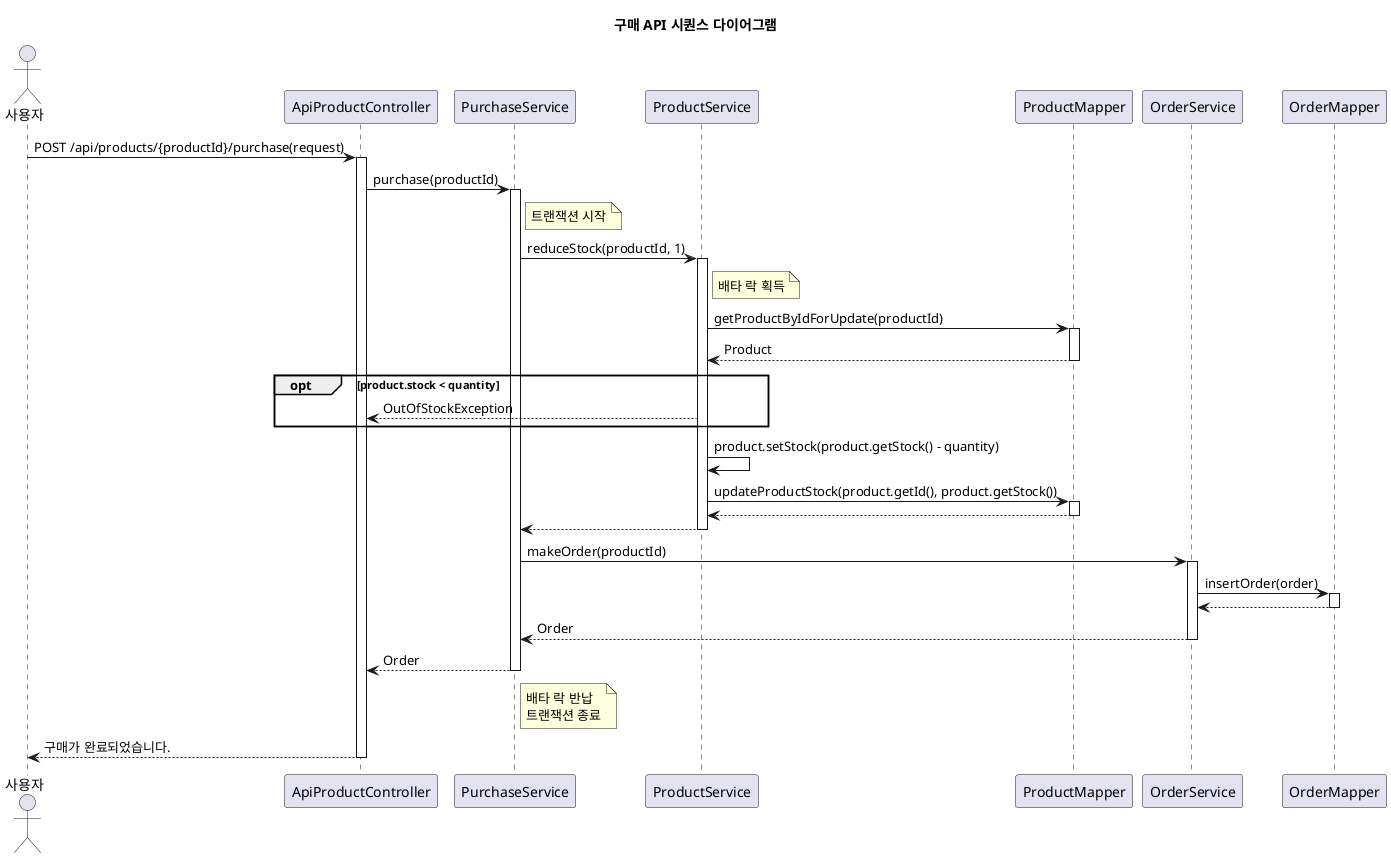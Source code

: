@startuml
title 구매 API 시퀀스 다이어그램

actor 사용자 as User
participant "ApiProductController" as Controller
participant "PurchaseService" as PurchaseService
participant "ProductService" as ProductService
participant "ProductMapper" as ProductMapper
participant "OrderService" as OrderService
participant "OrderMapper" as OrderMapper


User -> Controller : POST /api/products/{productId}/purchase(request)
activate Controller


Controller -> PurchaseService : purchase(productId)
note right of PurchaseService : 트랜잭션 시작
activate PurchaseService

PurchaseService -> ProductService : reduceStock(productId, 1)
activate ProductService

note right of ProductService : 배타 락 획득
ProductService -> ProductMapper : getProductByIdForUpdate(productId)
activate ProductMapper
ProductMapper --> ProductService : Product
deactivate ProductMapper

opt product.stock < quantity
ProductService --> Controller : OutOfStockException
end

ProductService -> ProductService : product.setStock(product.getStock() - quantity)
ProductService -> ProductMapper : updateProductStock(product.getId(), product.getStock())
activate ProductMapper
ProductMapper --> ProductService :
deactivate ProductMapper

ProductService --> PurchaseService
deactivate ProductService

PurchaseService -> OrderService : makeOrder(productId)
activate OrderService
OrderService -> OrderMapper : insertOrder(order)
activate OrderMapper
OrderMapper --> OrderService
deactivate OrderMapper
OrderService --> PurchaseService : Order
deactivate OrderService

PurchaseService --> Controller : Order
deactivate PurchaseService
note right of PurchaseService : 배타 락 반납\n트랜잭션 종료

Controller --> User : 구매가 완료되었습니다.
deactivate Controller

@enduml